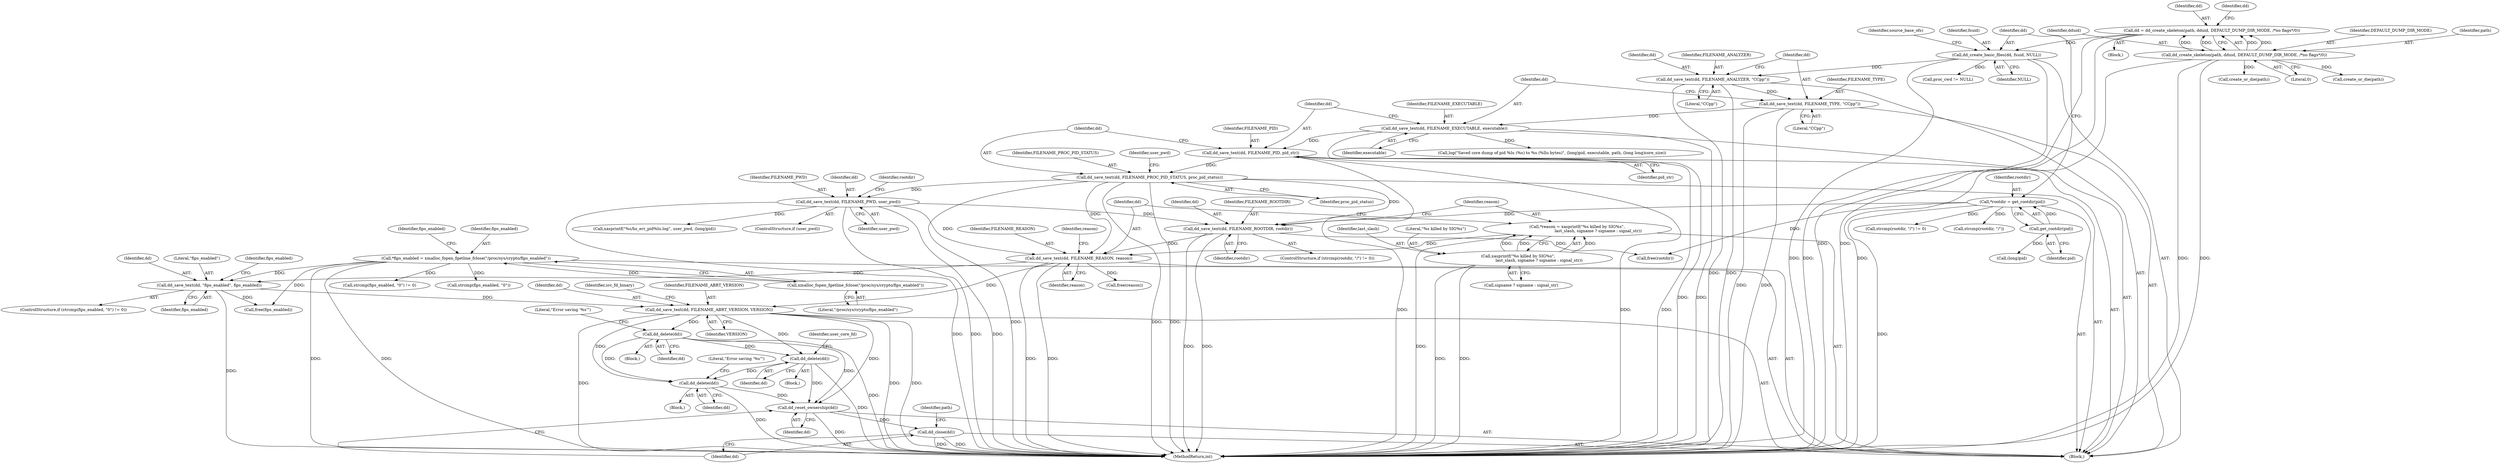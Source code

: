 digraph "0_abrt_8939398b82006ba1fec4ed491339fc075f43fc7c_1@API" {
"1000954" [label="(Call,dd_delete(dd))"];
"1000917" [label="(Call,dd_delete(dd))"];
"1000881" [label="(Call,dd_save_text(dd, FILENAME_ABRT_VERSION, VERSION))"];
"1000841" [label="(Call,dd_save_text(dd, FILENAME_REASON, reason))"];
"1000808" [label="(Call,dd_save_text(dd, FILENAME_PROC_PID_STATUS, proc_pid_status))"];
"1000804" [label="(Call,dd_save_text(dd, FILENAME_PID, pid_str))"];
"1000800" [label="(Call,dd_save_text(dd, FILENAME_EXECUTABLE, executable))"];
"1000796" [label="(Call,dd_save_text(dd, FILENAME_TYPE, \"CCpp\"))"];
"1000792" [label="(Call,dd_save_text(dd, FILENAME_ANALYZER, \"CCpp\"))"];
"1000665" [label="(Call,dd_create_basic_files(dd, fsuid, NULL))"];
"1000650" [label="(Call,dd = dd_create_skeleton(path, dduid, DEFAULT_DUMP_DIR_MODE, /*no flags*/0))"];
"1000652" [label="(Call,dd_create_skeleton(path, dduid, DEFAULT_DUMP_DIR_MODE, /*no flags*/0))"];
"1000827" [label="(Call,dd_save_text(dd, FILENAME_ROOTDIR, rootdir))"];
"1000814" [label="(Call,dd_save_text(dd, FILENAME_PWD, user_pwd))"];
"1000661" [label="(Call,*rootdir = get_rootdir(pid))"];
"1000663" [label="(Call,get_rootdir(pid))"];
"1000832" [label="(Call,*reason = xasprintf(\"%s killed by SIG%s\",\n                                 last_slash, signame ? signame : signal_str))"];
"1000834" [label="(Call,xasprintf(\"%s killed by SIG%s\",\n                                 last_slash, signame ? signame : signal_str))"];
"1000875" [label="(Call,dd_save_text(dd, \"fips_enabled\", fips_enabled))"];
"1000862" [label="(Call,*fips_enabled = xmalloc_fopen_fgetline_fclose(\"/proc/sys/crypto/fips_enabled\"))"];
"1000864" [label="(Call,xmalloc_fopen_fgetline_fclose(\"/proc/sys/crypto/fips_enabled\"))"];
"1001065" [label="(Call,dd_delete(dd))"];
"1001072" [label="(Call,dd_reset_ownership(dd))"];
"1001074" [label="(Call,dd_close(dd))"];
"1000814" [label="(Call,dd_save_text(dd, FILENAME_PWD, user_pwd))"];
"1000822" [label="(Call,strcmp(rootdir, \"/\") != 0)"];
"1000920" [label="(Literal,\"Error saving '%s'\")"];
"1001144" [label="(Call,proc_cwd != NULL)"];
"1000833" [label="(Identifier,reason)"];
"1000663" [label="(Call,get_rootdir(pid))"];
"1000793" [label="(Identifier,dd)"];
"1000834" [label="(Call,xasprintf(\"%s killed by SIG%s\",\n                                 last_slash, signame ? signame : signal_str))"];
"1000800" [label="(Call,dd_save_text(dd, FILENAME_EXECUTABLE, executable))"];
"1000659" [label="(Block,)"];
"1000807" [label="(Identifier,pid_str)"];
"1000806" [label="(Identifier,FILENAME_PID)"];
"1000955" [label="(Identifier,dd)"];
"1001074" [label="(Call,dd_close(dd))"];
"1000799" [label="(Literal,\"CCpp\")"];
"1000864" [label="(Call,xmalloc_fopen_fgetline_fclose(\"/proc/sys/crypto/fips_enabled\"))"];
"1000666" [label="(Identifier,dd)"];
"1000828" [label="(Identifier,dd)"];
"1000875" [label="(Call,dd_save_text(dd, \"fips_enabled\", fips_enabled))"];
"1000796" [label="(Call,dd_save_text(dd, FILENAME_TYPE, \"CCpp\"))"];
"1000668" [label="(Identifier,NULL)"];
"1000829" [label="(Identifier,FILENAME_ROOTDIR)"];
"1000958" [label="(Identifier,user_core_fd)"];
"1000651" [label="(Identifier,dd)"];
"1001064" [label="(Block,)"];
"1000870" [label="(Call,strcmp(fips_enabled, \"0\") != 0)"];
"1000802" [label="(Identifier,FILENAME_EXECUTABLE)"];
"1001020" [label="(Call,xasprintf(\"%s/hs_err_pid%lu.log\", user_pwd, (long)pid))"];
"1000655" [label="(Identifier,DEFAULT_DUMP_DIR_MODE)"];
"1001068" [label="(Literal,\"Error saving '%s'\")"];
"1000672" [label="(Identifier,source_base_ofs)"];
"1000951" [label="(Block,)"];
"1000813" [label="(Identifier,user_pwd)"];
"1000658" [label="(Identifier,dd)"];
"1000927" [label="(Call,create_or_die(path))"];
"1000823" [label="(Call,strcmp(rootdir, \"/\"))"];
"1000801" [label="(Identifier,dd)"];
"1000882" [label="(Identifier,dd)"];
"1001072" [label="(Call,dd_reset_ownership(dd))"];
"1000865" [label="(Literal,\"/proc/sys/crypto/fips_enabled\")"];
"1001075" [label="(Identifier,dd)"];
"1000836" [label="(Identifier,last_slash)"];
"1001066" [label="(Identifier,dd)"];
"1000879" [label="(Call,free(fips_enabled))"];
"1000656" [label="(Literal,0)"];
"1000665" [label="(Call,dd_create_basic_files(dd, fsuid, NULL))"];
"1000876" [label="(Identifier,dd)"];
"1000650" [label="(Call,dd = dd_create_skeleton(path, dduid, DEFAULT_DUMP_DIR_MODE, /*no flags*/0))"];
"1000810" [label="(Identifier,FILENAME_PROC_PID_STATUS)"];
"1000652" [label="(Call,dd_create_skeleton(path, dduid, DEFAULT_DUMP_DIR_MODE, /*no flags*/0))"];
"1000844" [label="(Identifier,reason)"];
"1000152" [label="(Block,)"];
"1000811" [label="(Identifier,proc_pid_status)"];
"1000835" [label="(Literal,\"%s killed by SIG%s\")"];
"1000869" [label="(ControlStructure,if (strcmp(fips_enabled, \"0\") != 0))"];
"1001065" [label="(Call,dd_delete(dd))"];
"1000867" [label="(Identifier,fips_enabled)"];
"1000877" [label="(Literal,\"fips_enabled\")"];
"1000830" [label="(Identifier,rootdir)"];
"1000893" [label="(Call,create_or_die(path))"];
"1000837" [label="(Call,signame ? signame : signal_str)"];
"1000862" [label="(Call,*fips_enabled = xmalloc_fopen_fgetline_fclose(\"/proc/sys/crypto/fips_enabled\"))"];
"1000653" [label="(Identifier,path)"];
"1000827" [label="(Call,dd_save_text(dd, FILENAME_ROOTDIR, rootdir))"];
"1000832" [label="(Call,*reason = xasprintf(\"%s killed by SIG%s\",\n                                 last_slash, signame ? signame : signal_str))"];
"1000841" [label="(Call,dd_save_text(dd, FILENAME_REASON, reason))"];
"1000816" [label="(Identifier,FILENAME_PWD)"];
"1001073" [label="(Identifier,dd)"];
"1000794" [label="(Identifier,FILENAME_ANALYZER)"];
"1000664" [label="(Identifier,pid)"];
"1000815" [label="(Identifier,dd)"];
"1000803" [label="(Identifier,executable)"];
"1000821" [label="(ControlStructure,if (strcmp(rootdir, \"/\") != 0))"];
"1001103" [label="(Call,log(\"Saved core dump of pid %lu (%s) to %s (%llu bytes)\", (long)pid, executable, path, (long long)core_size))"];
"1000662" [label="(Identifier,rootdir)"];
"1000661" [label="(Call,*rootdir = get_rootdir(pid))"];
"1000863" [label="(Identifier,fips_enabled)"];
"1000878" [label="(Identifier,fips_enabled)"];
"1001078" [label="(Identifier,path)"];
"1000887" [label="(Identifier,src_fd_binary)"];
"1000954" [label="(Call,dd_delete(dd))"];
"1000846" [label="(Identifier,reason)"];
"1000884" [label="(Identifier,VERSION)"];
"1000654" [label="(Identifier,dduid)"];
"1000842" [label="(Identifier,dd)"];
"1001141" [label="(Call,free(rootdir))"];
"1000676" [label="(Call,(long)pid)"];
"1000918" [label="(Identifier,dd)"];
"1000797" [label="(Identifier,dd)"];
"1000812" [label="(ControlStructure,if (user_pwd))"];
"1000804" [label="(Call,dd_save_text(dd, FILENAME_PID, pid_str))"];
"1000805" [label="(Identifier,dd)"];
"1000843" [label="(Identifier,FILENAME_REASON)"];
"1000881" [label="(Call,dd_save_text(dd, FILENAME_ABRT_VERSION, VERSION))"];
"1000819" [label="(Identifier,rootdir)"];
"1000667" [label="(Identifier,fsuid)"];
"1000795" [label="(Literal,\"CCpp\")"];
"1000808" [label="(Call,dd_save_text(dd, FILENAME_PROC_PID_STATUS, proc_pid_status))"];
"1000845" [label="(Call,free(reason))"];
"1000792" [label="(Call,dd_save_text(dd, FILENAME_ANALYZER, \"CCpp\"))"];
"1000917" [label="(Call,dd_delete(dd))"];
"1000883" [label="(Identifier,FILENAME_ABRT_VERSION)"];
"1000817" [label="(Identifier,user_pwd)"];
"1000916" [label="(Block,)"];
"1000880" [label="(Identifier,fips_enabled)"];
"1001237" [label="(MethodReturn,int)"];
"1000809" [label="(Identifier,dd)"];
"1000798" [label="(Identifier,FILENAME_TYPE)"];
"1000871" [label="(Call,strcmp(fips_enabled, \"0\"))"];
"1000954" -> "1000951"  [label="AST: "];
"1000954" -> "1000955"  [label="CFG: "];
"1000955" -> "1000954"  [label="AST: "];
"1000958" -> "1000954"  [label="CFG: "];
"1000954" -> "1001237"  [label="DDG: "];
"1000917" -> "1000954"  [label="DDG: "];
"1000881" -> "1000954"  [label="DDG: "];
"1000954" -> "1001065"  [label="DDG: "];
"1000954" -> "1001072"  [label="DDG: "];
"1000917" -> "1000916"  [label="AST: "];
"1000917" -> "1000918"  [label="CFG: "];
"1000918" -> "1000917"  [label="AST: "];
"1000920" -> "1000917"  [label="CFG: "];
"1000917" -> "1001237"  [label="DDG: "];
"1000881" -> "1000917"  [label="DDG: "];
"1000917" -> "1001065"  [label="DDG: "];
"1000917" -> "1001072"  [label="DDG: "];
"1000881" -> "1000659"  [label="AST: "];
"1000881" -> "1000884"  [label="CFG: "];
"1000882" -> "1000881"  [label="AST: "];
"1000883" -> "1000881"  [label="AST: "];
"1000884" -> "1000881"  [label="AST: "];
"1000887" -> "1000881"  [label="CFG: "];
"1000881" -> "1001237"  [label="DDG: "];
"1000881" -> "1001237"  [label="DDG: "];
"1000881" -> "1001237"  [label="DDG: "];
"1000841" -> "1000881"  [label="DDG: "];
"1000875" -> "1000881"  [label="DDG: "];
"1000881" -> "1001065"  [label="DDG: "];
"1000881" -> "1001072"  [label="DDG: "];
"1000841" -> "1000659"  [label="AST: "];
"1000841" -> "1000844"  [label="CFG: "];
"1000842" -> "1000841"  [label="AST: "];
"1000843" -> "1000841"  [label="AST: "];
"1000844" -> "1000841"  [label="AST: "];
"1000846" -> "1000841"  [label="CFG: "];
"1000841" -> "1001237"  [label="DDG: "];
"1000841" -> "1001237"  [label="DDG: "];
"1000808" -> "1000841"  [label="DDG: "];
"1000827" -> "1000841"  [label="DDG: "];
"1000814" -> "1000841"  [label="DDG: "];
"1000832" -> "1000841"  [label="DDG: "];
"1000841" -> "1000845"  [label="DDG: "];
"1000841" -> "1000875"  [label="DDG: "];
"1000808" -> "1000659"  [label="AST: "];
"1000808" -> "1000811"  [label="CFG: "];
"1000809" -> "1000808"  [label="AST: "];
"1000810" -> "1000808"  [label="AST: "];
"1000811" -> "1000808"  [label="AST: "];
"1000813" -> "1000808"  [label="CFG: "];
"1000808" -> "1001237"  [label="DDG: "];
"1000808" -> "1001237"  [label="DDG: "];
"1000808" -> "1001237"  [label="DDG: "];
"1000804" -> "1000808"  [label="DDG: "];
"1000808" -> "1000814"  [label="DDG: "];
"1000808" -> "1000827"  [label="DDG: "];
"1000804" -> "1000659"  [label="AST: "];
"1000804" -> "1000807"  [label="CFG: "];
"1000805" -> "1000804"  [label="AST: "];
"1000806" -> "1000804"  [label="AST: "];
"1000807" -> "1000804"  [label="AST: "];
"1000809" -> "1000804"  [label="CFG: "];
"1000804" -> "1001237"  [label="DDG: "];
"1000804" -> "1001237"  [label="DDG: "];
"1000804" -> "1001237"  [label="DDG: "];
"1000800" -> "1000804"  [label="DDG: "];
"1000800" -> "1000659"  [label="AST: "];
"1000800" -> "1000803"  [label="CFG: "];
"1000801" -> "1000800"  [label="AST: "];
"1000802" -> "1000800"  [label="AST: "];
"1000803" -> "1000800"  [label="AST: "];
"1000805" -> "1000800"  [label="CFG: "];
"1000800" -> "1001237"  [label="DDG: "];
"1000800" -> "1001237"  [label="DDG: "];
"1000796" -> "1000800"  [label="DDG: "];
"1000800" -> "1001103"  [label="DDG: "];
"1000796" -> "1000659"  [label="AST: "];
"1000796" -> "1000799"  [label="CFG: "];
"1000797" -> "1000796"  [label="AST: "];
"1000798" -> "1000796"  [label="AST: "];
"1000799" -> "1000796"  [label="AST: "];
"1000801" -> "1000796"  [label="CFG: "];
"1000796" -> "1001237"  [label="DDG: "];
"1000796" -> "1001237"  [label="DDG: "];
"1000792" -> "1000796"  [label="DDG: "];
"1000792" -> "1000659"  [label="AST: "];
"1000792" -> "1000795"  [label="CFG: "];
"1000793" -> "1000792"  [label="AST: "];
"1000794" -> "1000792"  [label="AST: "];
"1000795" -> "1000792"  [label="AST: "];
"1000797" -> "1000792"  [label="CFG: "];
"1000792" -> "1001237"  [label="DDG: "];
"1000792" -> "1001237"  [label="DDG: "];
"1000665" -> "1000792"  [label="DDG: "];
"1000665" -> "1000659"  [label="AST: "];
"1000665" -> "1000668"  [label="CFG: "];
"1000666" -> "1000665"  [label="AST: "];
"1000667" -> "1000665"  [label="AST: "];
"1000668" -> "1000665"  [label="AST: "];
"1000672" -> "1000665"  [label="CFG: "];
"1000665" -> "1001237"  [label="DDG: "];
"1000665" -> "1001237"  [label="DDG: "];
"1000650" -> "1000665"  [label="DDG: "];
"1000665" -> "1001144"  [label="DDG: "];
"1000650" -> "1000152"  [label="AST: "];
"1000650" -> "1000652"  [label="CFG: "];
"1000651" -> "1000650"  [label="AST: "];
"1000652" -> "1000650"  [label="AST: "];
"1000658" -> "1000650"  [label="CFG: "];
"1000650" -> "1001237"  [label="DDG: "];
"1000650" -> "1001237"  [label="DDG: "];
"1000652" -> "1000650"  [label="DDG: "];
"1000652" -> "1000650"  [label="DDG: "];
"1000652" -> "1000650"  [label="DDG: "];
"1000652" -> "1000650"  [label="DDG: "];
"1000652" -> "1000656"  [label="CFG: "];
"1000653" -> "1000652"  [label="AST: "];
"1000654" -> "1000652"  [label="AST: "];
"1000655" -> "1000652"  [label="AST: "];
"1000656" -> "1000652"  [label="AST: "];
"1000652" -> "1001237"  [label="DDG: "];
"1000652" -> "1001237"  [label="DDG: "];
"1000652" -> "1001237"  [label="DDG: "];
"1000652" -> "1000893"  [label="DDG: "];
"1000652" -> "1000927"  [label="DDG: "];
"1000827" -> "1000821"  [label="AST: "];
"1000827" -> "1000830"  [label="CFG: "];
"1000828" -> "1000827"  [label="AST: "];
"1000829" -> "1000827"  [label="AST: "];
"1000830" -> "1000827"  [label="AST: "];
"1000833" -> "1000827"  [label="CFG: "];
"1000827" -> "1001237"  [label="DDG: "];
"1000827" -> "1001237"  [label="DDG: "];
"1000814" -> "1000827"  [label="DDG: "];
"1000661" -> "1000827"  [label="DDG: "];
"1000827" -> "1001141"  [label="DDG: "];
"1000814" -> "1000812"  [label="AST: "];
"1000814" -> "1000817"  [label="CFG: "];
"1000815" -> "1000814"  [label="AST: "];
"1000816" -> "1000814"  [label="AST: "];
"1000817" -> "1000814"  [label="AST: "];
"1000819" -> "1000814"  [label="CFG: "];
"1000814" -> "1001237"  [label="DDG: "];
"1000814" -> "1001237"  [label="DDG: "];
"1000814" -> "1001237"  [label="DDG: "];
"1000814" -> "1001020"  [label="DDG: "];
"1000661" -> "1000659"  [label="AST: "];
"1000661" -> "1000663"  [label="CFG: "];
"1000662" -> "1000661"  [label="AST: "];
"1000663" -> "1000661"  [label="AST: "];
"1000666" -> "1000661"  [label="CFG: "];
"1000661" -> "1001237"  [label="DDG: "];
"1000663" -> "1000661"  [label="DDG: "];
"1000661" -> "1000822"  [label="DDG: "];
"1000661" -> "1000823"  [label="DDG: "];
"1000661" -> "1001141"  [label="DDG: "];
"1000663" -> "1000664"  [label="CFG: "];
"1000664" -> "1000663"  [label="AST: "];
"1000663" -> "1000676"  [label="DDG: "];
"1000832" -> "1000659"  [label="AST: "];
"1000832" -> "1000834"  [label="CFG: "];
"1000833" -> "1000832"  [label="AST: "];
"1000834" -> "1000832"  [label="AST: "];
"1000842" -> "1000832"  [label="CFG: "];
"1000832" -> "1001237"  [label="DDG: "];
"1000834" -> "1000832"  [label="DDG: "];
"1000834" -> "1000832"  [label="DDG: "];
"1000834" -> "1000832"  [label="DDG: "];
"1000834" -> "1000837"  [label="CFG: "];
"1000835" -> "1000834"  [label="AST: "];
"1000836" -> "1000834"  [label="AST: "];
"1000837" -> "1000834"  [label="AST: "];
"1000834" -> "1001237"  [label="DDG: "];
"1000834" -> "1001237"  [label="DDG: "];
"1000875" -> "1000869"  [label="AST: "];
"1000875" -> "1000878"  [label="CFG: "];
"1000876" -> "1000875"  [label="AST: "];
"1000877" -> "1000875"  [label="AST: "];
"1000878" -> "1000875"  [label="AST: "];
"1000880" -> "1000875"  [label="CFG: "];
"1000875" -> "1001237"  [label="DDG: "];
"1000862" -> "1000875"  [label="DDG: "];
"1000875" -> "1000879"  [label="DDG: "];
"1000862" -> "1000659"  [label="AST: "];
"1000862" -> "1000864"  [label="CFG: "];
"1000863" -> "1000862"  [label="AST: "];
"1000864" -> "1000862"  [label="AST: "];
"1000867" -> "1000862"  [label="CFG: "];
"1000862" -> "1001237"  [label="DDG: "];
"1000862" -> "1001237"  [label="DDG: "];
"1000864" -> "1000862"  [label="DDG: "];
"1000862" -> "1000870"  [label="DDG: "];
"1000862" -> "1000871"  [label="DDG: "];
"1000862" -> "1000879"  [label="DDG: "];
"1000864" -> "1000865"  [label="CFG: "];
"1000865" -> "1000864"  [label="AST: "];
"1001065" -> "1001064"  [label="AST: "];
"1001065" -> "1001066"  [label="CFG: "];
"1001066" -> "1001065"  [label="AST: "];
"1001068" -> "1001065"  [label="CFG: "];
"1001065" -> "1001237"  [label="DDG: "];
"1001065" -> "1001072"  [label="DDG: "];
"1001072" -> "1000659"  [label="AST: "];
"1001072" -> "1001073"  [label="CFG: "];
"1001073" -> "1001072"  [label="AST: "];
"1001075" -> "1001072"  [label="CFG: "];
"1001072" -> "1001237"  [label="DDG: "];
"1001072" -> "1001074"  [label="DDG: "];
"1001074" -> "1000659"  [label="AST: "];
"1001074" -> "1001075"  [label="CFG: "];
"1001075" -> "1001074"  [label="AST: "];
"1001078" -> "1001074"  [label="CFG: "];
"1001074" -> "1001237"  [label="DDG: "];
"1001074" -> "1001237"  [label="DDG: "];
}
